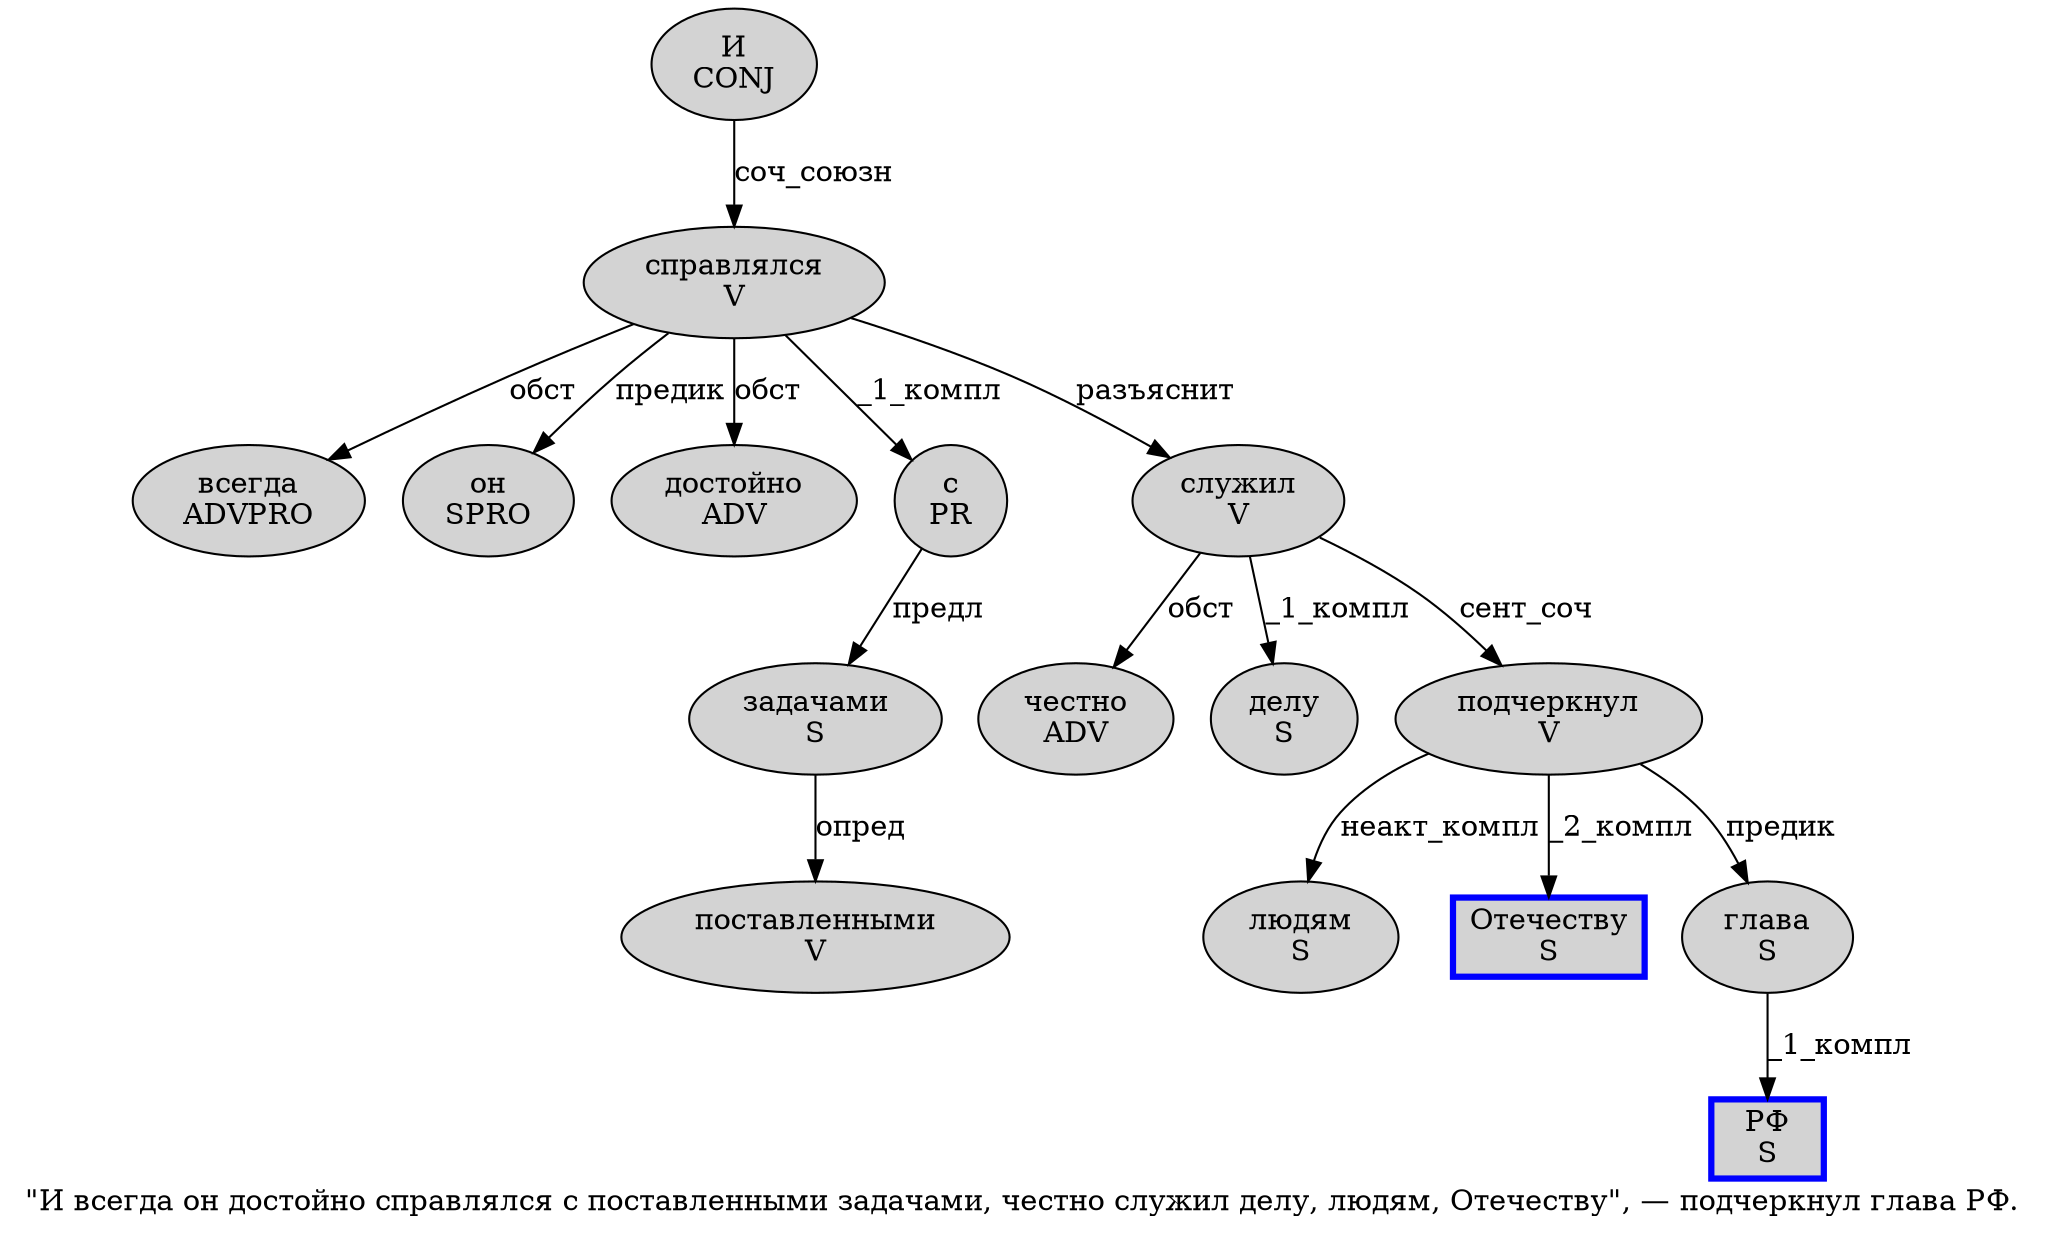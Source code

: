 digraph SENTENCE_562 {
	graph [label="\"И всегда он достойно справлялся с поставленными задачами, честно служил делу, людям, Отечеству\", — подчеркнул глава РФ."]
	node [style=filled]
		1 [label="И
CONJ" color="" fillcolor=lightgray penwidth=1 shape=ellipse]
		2 [label="всегда
ADVPRO" color="" fillcolor=lightgray penwidth=1 shape=ellipse]
		3 [label="он
SPRO" color="" fillcolor=lightgray penwidth=1 shape=ellipse]
		4 [label="достойно
ADV" color="" fillcolor=lightgray penwidth=1 shape=ellipse]
		5 [label="справлялся
V" color="" fillcolor=lightgray penwidth=1 shape=ellipse]
		6 [label="с
PR" color="" fillcolor=lightgray penwidth=1 shape=ellipse]
		7 [label="поставленными
V" color="" fillcolor=lightgray penwidth=1 shape=ellipse]
		8 [label="задачами
S" color="" fillcolor=lightgray penwidth=1 shape=ellipse]
		10 [label="честно
ADV" color="" fillcolor=lightgray penwidth=1 shape=ellipse]
		11 [label="служил
V" color="" fillcolor=lightgray penwidth=1 shape=ellipse]
		12 [label="делу
S" color="" fillcolor=lightgray penwidth=1 shape=ellipse]
		14 [label="людям
S" color="" fillcolor=lightgray penwidth=1 shape=ellipse]
		16 [label="Отечеству
S" color=blue fillcolor=lightgray penwidth=3 shape=box]
		20 [label="подчеркнул
V" color="" fillcolor=lightgray penwidth=1 shape=ellipse]
		21 [label="глава
S" color="" fillcolor=lightgray penwidth=1 shape=ellipse]
		22 [label="РФ
S" color=blue fillcolor=lightgray penwidth=3 shape=box]
			1 -> 5 [label="соч_союзн"]
			11 -> 10 [label="обст"]
			11 -> 12 [label="_1_компл"]
			11 -> 20 [label="сент_соч"]
			20 -> 14 [label="неакт_компл"]
			20 -> 16 [label="_2_компл"]
			20 -> 21 [label="предик"]
			5 -> 2 [label="обст"]
			5 -> 3 [label="предик"]
			5 -> 4 [label="обст"]
			5 -> 6 [label="_1_компл"]
			5 -> 11 [label="разъяснит"]
			21 -> 22 [label="_1_компл"]
			6 -> 8 [label="предл"]
			8 -> 7 [label="опред"]
}